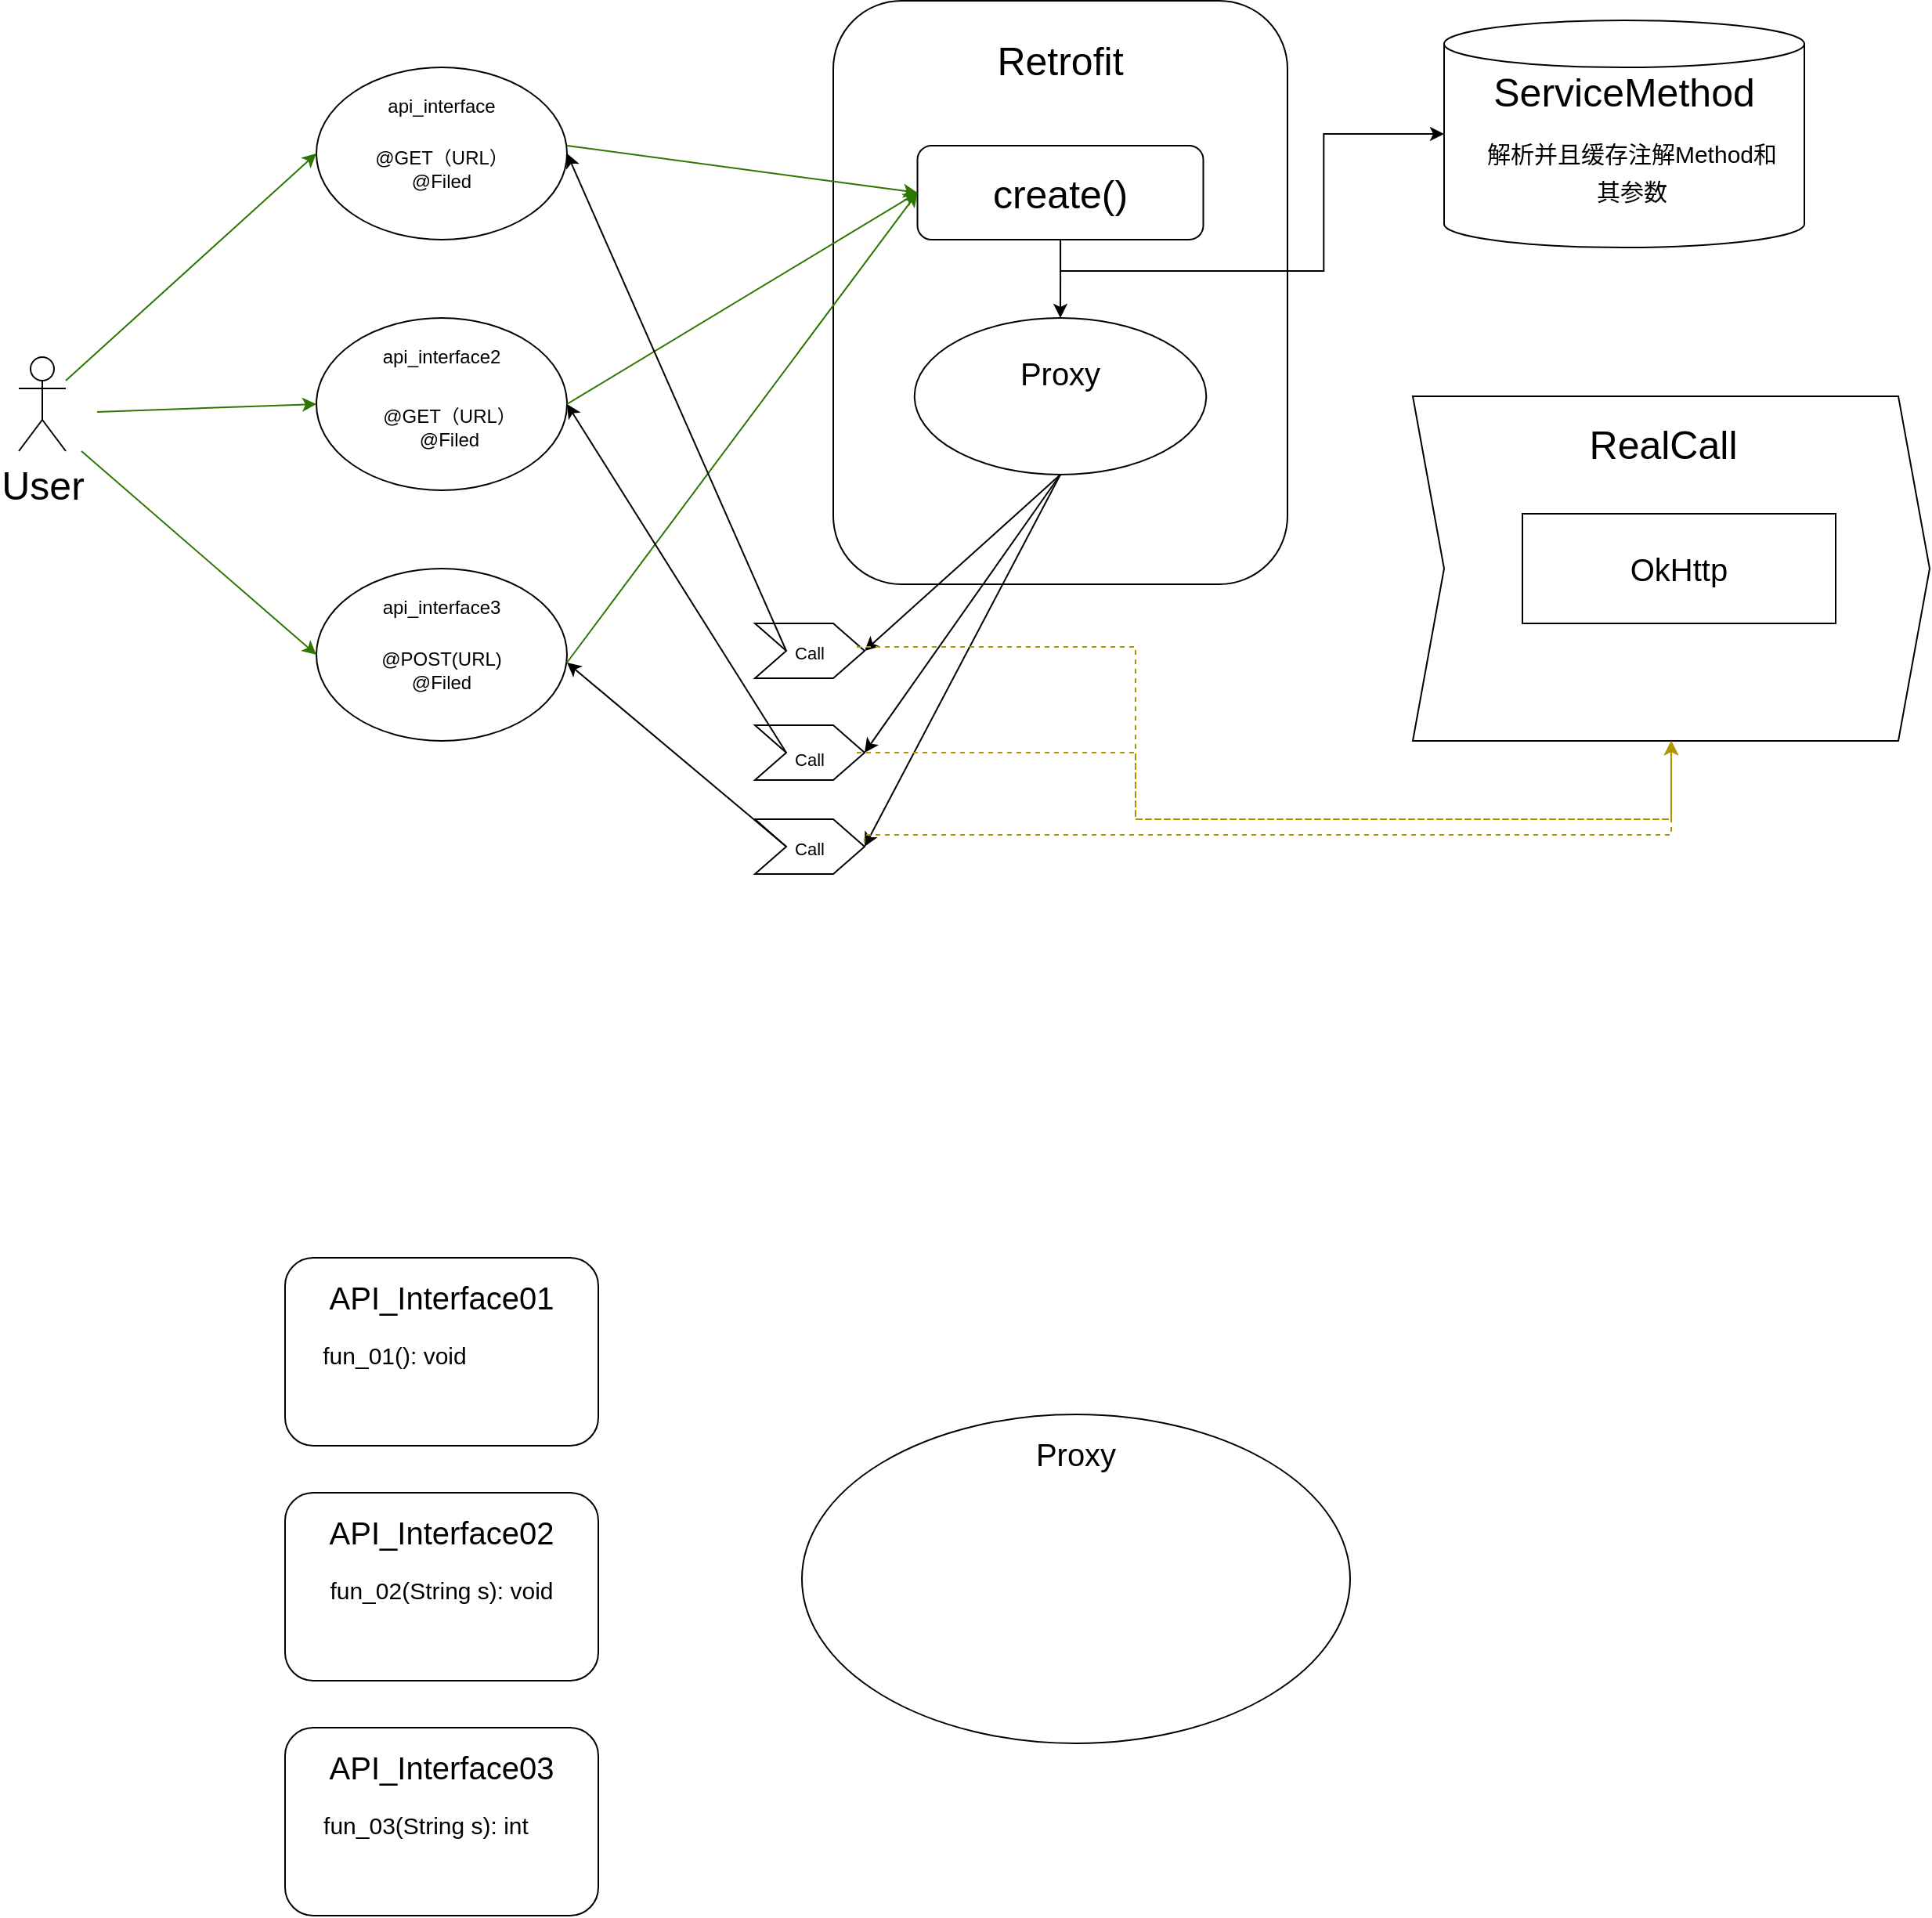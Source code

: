 <mxfile version="20.8.20" type="github">
  <diagram name="第 1 页" id="lsXpEZvpQ63tm9H0TC04">
    <mxGraphModel dx="1387" dy="835" grid="1" gridSize="10" guides="1" tooltips="1" connect="1" arrows="1" fold="1" page="1" pageScale="1" pageWidth="3300" pageHeight="4681" math="0" shadow="0">
      <root>
        <mxCell id="0" />
        <mxCell id="1" parent="0" />
        <mxCell id="LUXVVamCTam6qK-zAvc4-7" value="" style="ellipse;whiteSpace=wrap;html=1;" parent="1" vertex="1">
          <mxGeometry x="300" y="120" width="160" height="110" as="geometry" />
        </mxCell>
        <mxCell id="LUXVVamCTam6qK-zAvc4-8" value="" style="ellipse;whiteSpace=wrap;html=1;" parent="1" vertex="1">
          <mxGeometry x="300" y="280" width="160" height="110" as="geometry" />
        </mxCell>
        <mxCell id="LUXVVamCTam6qK-zAvc4-9" value="" style="ellipse;whiteSpace=wrap;html=1;" parent="1" vertex="1">
          <mxGeometry x="300" y="440" width="160" height="110" as="geometry" />
        </mxCell>
        <mxCell id="LUXVVamCTam6qK-zAvc4-10" value="" style="rounded=1;whiteSpace=wrap;html=1;" parent="1" vertex="1">
          <mxGeometry x="630" y="77.5" width="290" height="372.5" as="geometry" />
        </mxCell>
        <mxCell id="LUXVVamCTam6qK-zAvc4-11" value="" style="shape=cylinder3;whiteSpace=wrap;html=1;boundedLbl=1;backgroundOutline=1;size=15;" parent="1" vertex="1">
          <mxGeometry x="1020" y="90" width="230" height="145" as="geometry" />
        </mxCell>
        <mxCell id="LUXVVamCTam6qK-zAvc4-13" value="api_interface" style="text;html=1;strokeColor=none;fillColor=none;align=center;verticalAlign=middle;whiteSpace=wrap;rounded=0;" parent="1" vertex="1">
          <mxGeometry x="350" y="130" width="60" height="30" as="geometry" />
        </mxCell>
        <mxCell id="LUXVVamCTam6qK-zAvc4-14" value="api_interface2" style="text;html=1;strokeColor=none;fillColor=none;align=center;verticalAlign=middle;whiteSpace=wrap;rounded=0;" parent="1" vertex="1">
          <mxGeometry x="350" y="290" width="60" height="30" as="geometry" />
        </mxCell>
        <mxCell id="LUXVVamCTam6qK-zAvc4-15" value="api_interface3" style="text;html=1;strokeColor=none;fillColor=none;align=center;verticalAlign=middle;whiteSpace=wrap;rounded=0;" parent="1" vertex="1">
          <mxGeometry x="350" y="450" width="60" height="30" as="geometry" />
        </mxCell>
        <mxCell id="LUXVVamCTam6qK-zAvc4-16" value="@GET（URL）&lt;br&gt;@Filed" style="text;html=1;strokeColor=none;fillColor=none;align=center;verticalAlign=middle;whiteSpace=wrap;rounded=0;" parent="1" vertex="1">
          <mxGeometry x="335" y="170" width="90" height="30" as="geometry" />
        </mxCell>
        <mxCell id="LUXVVamCTam6qK-zAvc4-18" value="@POST(URL)&lt;br&gt;@Filed" style="text;html=1;strokeColor=none;fillColor=none;align=center;verticalAlign=middle;whiteSpace=wrap;rounded=0;" parent="1" vertex="1">
          <mxGeometry x="350" y="490" width="60" height="30" as="geometry" />
        </mxCell>
        <mxCell id="LUXVVamCTam6qK-zAvc4-39" style="edgeStyle=orthogonalEdgeStyle;rounded=0;orthogonalLoop=1;jettySize=auto;html=1;entryX=0.5;entryY=0;entryDx=0;entryDy=0;fontSize=20;" parent="1" source="LUXVVamCTam6qK-zAvc4-19" target="LUXVVamCTam6qK-zAvc4-37" edge="1">
          <mxGeometry relative="1" as="geometry" />
        </mxCell>
        <mxCell id="LUXVVamCTam6qK-zAvc4-40" style="edgeStyle=orthogonalEdgeStyle;rounded=0;orthogonalLoop=1;jettySize=auto;html=1;exitX=0.5;exitY=1;exitDx=0;exitDy=0;fontSize=20;" parent="1" source="LUXVVamCTam6qK-zAvc4-19" target="LUXVVamCTam6qK-zAvc4-11" edge="1">
          <mxGeometry relative="1" as="geometry" />
        </mxCell>
        <mxCell id="LUXVVamCTam6qK-zAvc4-19" value="" style="rounded=1;whiteSpace=wrap;html=1;" parent="1" vertex="1">
          <mxGeometry x="683.75" y="170" width="182.5" height="60" as="geometry" />
        </mxCell>
        <mxCell id="LUXVVamCTam6qK-zAvc4-20" value="&lt;font style=&quot;font-size: 25px;&quot;&gt;Retrofit&lt;/font&gt;" style="text;html=1;strokeColor=none;fillColor=none;align=center;verticalAlign=middle;whiteSpace=wrap;rounded=0;" parent="1" vertex="1">
          <mxGeometry x="745" y="100" width="60" height="30" as="geometry" />
        </mxCell>
        <mxCell id="LUXVVamCTam6qK-zAvc4-21" value="User" style="shape=umlActor;verticalLabelPosition=bottom;verticalAlign=top;html=1;outlineConnect=0;fontSize=25;" parent="1" vertex="1">
          <mxGeometry x="110" y="305" width="30" height="60" as="geometry" />
        </mxCell>
        <mxCell id="LUXVVamCTam6qK-zAvc4-22" value="@GET（URL）&lt;br&gt;@Filed" style="text;html=1;strokeColor=none;fillColor=none;align=center;verticalAlign=middle;whiteSpace=wrap;rounded=0;" parent="1" vertex="1">
          <mxGeometry x="340" y="335" width="90" height="30" as="geometry" />
        </mxCell>
        <mxCell id="LUXVVamCTam6qK-zAvc4-23" value="create()" style="text;html=1;strokeColor=none;fillColor=none;align=center;verticalAlign=middle;whiteSpace=wrap;rounded=0;fontSize=25;" parent="1" vertex="1">
          <mxGeometry x="745" y="185" width="60" height="30" as="geometry" />
        </mxCell>
        <mxCell id="LUXVVamCTam6qK-zAvc4-31" value="" style="endArrow=classic;html=1;rounded=0;fontSize=20;entryX=0;entryY=0.5;entryDx=0;entryDy=0;fillColor=#60a917;strokeColor=#2D7600;" parent="1" target="LUXVVamCTam6qK-zAvc4-7" edge="1">
          <mxGeometry width="50" height="50" relative="1" as="geometry">
            <mxPoint x="140" y="320" as="sourcePoint" />
            <mxPoint x="190" y="270" as="targetPoint" />
          </mxGeometry>
        </mxCell>
        <mxCell id="LUXVVamCTam6qK-zAvc4-32" value="" style="endArrow=classic;html=1;rounded=0;fontSize=20;entryX=0;entryY=0.5;entryDx=0;entryDy=0;fillColor=#60a917;strokeColor=#2D7600;" parent="1" target="LUXVVamCTam6qK-zAvc4-9" edge="1">
          <mxGeometry width="50" height="50" relative="1" as="geometry">
            <mxPoint x="150" y="365" as="sourcePoint" />
            <mxPoint x="210" y="400" as="targetPoint" />
          </mxGeometry>
        </mxCell>
        <mxCell id="LUXVVamCTam6qK-zAvc4-33" value="" style="endArrow=classic;html=1;rounded=0;fontSize=20;entryX=0;entryY=0.5;entryDx=0;entryDy=0;fillColor=#60a917;strokeColor=#2D7600;" parent="1" target="LUXVVamCTam6qK-zAvc4-8" edge="1">
          <mxGeometry width="50" height="50" relative="1" as="geometry">
            <mxPoint x="160" y="340" as="sourcePoint" />
            <mxPoint x="210" y="290" as="targetPoint" />
          </mxGeometry>
        </mxCell>
        <mxCell id="LUXVVamCTam6qK-zAvc4-34" value="" style="endArrow=classic;html=1;rounded=0;fontSize=20;entryX=0;entryY=0.5;entryDx=0;entryDy=0;fillColor=#60a917;strokeColor=#2D7600;" parent="1" target="LUXVVamCTam6qK-zAvc4-19" edge="1">
          <mxGeometry width="50" height="50" relative="1" as="geometry">
            <mxPoint x="460" y="170" as="sourcePoint" />
            <mxPoint x="510" y="120" as="targetPoint" />
          </mxGeometry>
        </mxCell>
        <mxCell id="LUXVVamCTam6qK-zAvc4-35" value="" style="endArrow=classic;html=1;rounded=0;fontSize=20;entryX=0;entryY=0.5;entryDx=0;entryDy=0;fillColor=#60a917;strokeColor=#2D7600;" parent="1" target="LUXVVamCTam6qK-zAvc4-19" edge="1">
          <mxGeometry width="50" height="50" relative="1" as="geometry">
            <mxPoint x="460" y="335" as="sourcePoint" />
            <mxPoint x="510" y="285" as="targetPoint" />
          </mxGeometry>
        </mxCell>
        <mxCell id="LUXVVamCTam6qK-zAvc4-36" value="" style="endArrow=classic;html=1;rounded=0;fontSize=20;entryX=0;entryY=0.5;entryDx=0;entryDy=0;fillColor=#60a917;strokeColor=#2D7600;" parent="1" target="LUXVVamCTam6qK-zAvc4-19" edge="1">
          <mxGeometry width="50" height="50" relative="1" as="geometry">
            <mxPoint x="460" y="500" as="sourcePoint" />
            <mxPoint x="510" y="450" as="targetPoint" />
          </mxGeometry>
        </mxCell>
        <mxCell id="LUXVVamCTam6qK-zAvc4-37" value="" style="ellipse;whiteSpace=wrap;html=1;fontSize=20;" parent="1" vertex="1">
          <mxGeometry x="681.88" y="280" width="186.25" height="100" as="geometry" />
        </mxCell>
        <mxCell id="LUXVVamCTam6qK-zAvc4-38" value="Proxy" style="text;html=1;strokeColor=none;fillColor=none;align=center;verticalAlign=middle;whiteSpace=wrap;rounded=0;fontSize=20;" parent="1" vertex="1">
          <mxGeometry x="745" y="300" width="60" height="30" as="geometry" />
        </mxCell>
        <mxCell id="LUXVVamCTam6qK-zAvc4-42" value="" style="shape=step;perimeter=stepPerimeter;whiteSpace=wrap;html=1;fixedSize=1;" parent="1" vertex="1">
          <mxGeometry x="1000" y="330" width="330" height="220" as="geometry" />
        </mxCell>
        <mxCell id="LUXVVamCTam6qK-zAvc4-46" value="&lt;font style=&quot;font-size: 25px;&quot;&gt;ServiceMethod&lt;/font&gt;" style="text;html=1;strokeColor=none;fillColor=none;align=center;verticalAlign=middle;whiteSpace=wrap;rounded=0;" parent="1" vertex="1">
          <mxGeometry x="1105" y="120" width="60" height="30" as="geometry" />
        </mxCell>
        <mxCell id="LUXVVamCTam6qK-zAvc4-47" value="&lt;font style=&quot;font-size: 15px;&quot;&gt;解析并且缓存注解Method和其参数&lt;/font&gt;" style="text;html=1;strokeColor=none;fillColor=none;align=center;verticalAlign=middle;whiteSpace=wrap;rounded=0;fontSize=20;" parent="1" vertex="1">
          <mxGeometry x="1040" y="170" width="200" height="30" as="geometry" />
        </mxCell>
        <mxCell id="LUXVVamCTam6qK-zAvc4-48" value="" style="shape=step;perimeter=stepPerimeter;whiteSpace=wrap;html=1;fixedSize=1;fontSize=15;" parent="1" vertex="1">
          <mxGeometry x="580" y="475" width="70" height="35" as="geometry" />
        </mxCell>
        <mxCell id="LUXVVamCTam6qK-zAvc4-49" value="" style="shape=step;perimeter=stepPerimeter;whiteSpace=wrap;html=1;fixedSize=1;fontSize=15;" parent="1" vertex="1">
          <mxGeometry x="580" y="540" width="70" height="35" as="geometry" />
        </mxCell>
        <mxCell id="LUXVVamCTam6qK-zAvc4-50" value="" style="shape=step;perimeter=stepPerimeter;whiteSpace=wrap;html=1;fixedSize=1;fontSize=15;" parent="1" vertex="1">
          <mxGeometry x="580" y="600" width="70" height="35" as="geometry" />
        </mxCell>
        <mxCell id="LUXVVamCTam6qK-zAvc4-51" value="" style="endArrow=classic;html=1;rounded=0;fontSize=15;entryX=1;entryY=0.5;entryDx=0;entryDy=0;exitX=0.5;exitY=1;exitDx=0;exitDy=0;" parent="1" source="LUXVVamCTam6qK-zAvc4-37" target="LUXVVamCTam6qK-zAvc4-48" edge="1">
          <mxGeometry width="50" height="50" relative="1" as="geometry">
            <mxPoint x="750" y="440" as="sourcePoint" />
            <mxPoint x="800" y="390" as="targetPoint" />
          </mxGeometry>
        </mxCell>
        <mxCell id="LUXVVamCTam6qK-zAvc4-52" value="" style="endArrow=classic;html=1;rounded=0;fontSize=15;entryX=1;entryY=0.5;entryDx=0;entryDy=0;exitX=0.5;exitY=1;exitDx=0;exitDy=0;" parent="1" source="LUXVVamCTam6qK-zAvc4-37" target="LUXVVamCTam6qK-zAvc4-49" edge="1">
          <mxGeometry width="50" height="50" relative="1" as="geometry">
            <mxPoint x="785" y="390" as="sourcePoint" />
            <mxPoint x="660" y="503" as="targetPoint" />
          </mxGeometry>
        </mxCell>
        <mxCell id="LUXVVamCTam6qK-zAvc4-53" value="" style="endArrow=classic;html=1;rounded=0;fontSize=15;entryX=1;entryY=0.5;entryDx=0;entryDy=0;exitX=0.5;exitY=1;exitDx=0;exitDy=0;" parent="1" source="LUXVVamCTam6qK-zAvc4-37" target="LUXVVamCTam6qK-zAvc4-50" edge="1">
          <mxGeometry width="50" height="50" relative="1" as="geometry">
            <mxPoint x="785" y="390" as="sourcePoint" />
            <mxPoint x="660" y="568" as="targetPoint" />
          </mxGeometry>
        </mxCell>
        <mxCell id="LUXVVamCTam6qK-zAvc4-54" value="" style="endArrow=classic;html=1;rounded=0;fontSize=15;entryX=1;entryY=0.5;entryDx=0;entryDy=0;exitX=0;exitY=0.5;exitDx=0;exitDy=0;" parent="1" source="LUXVVamCTam6qK-zAvc4-48" target="LUXVVamCTam6qK-zAvc4-7" edge="1">
          <mxGeometry width="50" height="50" relative="1" as="geometry">
            <mxPoint x="750" y="440" as="sourcePoint" />
            <mxPoint x="800" y="390" as="targetPoint" />
          </mxGeometry>
        </mxCell>
        <mxCell id="LUXVVamCTam6qK-zAvc4-55" value="" style="endArrow=classic;html=1;rounded=0;fontSize=15;entryX=1;entryY=0.5;entryDx=0;entryDy=0;exitX=0;exitY=0.5;exitDx=0;exitDy=0;" parent="1" source="LUXVVamCTam6qK-zAvc4-49" target="LUXVVamCTam6qK-zAvc4-8" edge="1">
          <mxGeometry width="50" height="50" relative="1" as="geometry">
            <mxPoint x="610" y="503" as="sourcePoint" />
            <mxPoint x="470" y="185" as="targetPoint" />
          </mxGeometry>
        </mxCell>
        <mxCell id="LUXVVamCTam6qK-zAvc4-56" value="" style="endArrow=classic;html=1;rounded=0;fontSize=15;exitX=0;exitY=0.5;exitDx=0;exitDy=0;" parent="1" source="LUXVVamCTam6qK-zAvc4-50" edge="1">
          <mxGeometry width="50" height="50" relative="1" as="geometry">
            <mxPoint x="610" y="568" as="sourcePoint" />
            <mxPoint x="460" y="500" as="targetPoint" />
          </mxGeometry>
        </mxCell>
        <mxCell id="LUXVVamCTam6qK-zAvc4-61" style="edgeStyle=orthogonalEdgeStyle;rounded=0;orthogonalLoop=1;jettySize=auto;html=1;entryX=0.5;entryY=1;entryDx=0;entryDy=0;fontSize=11;dashed=1;fillColor=#e3c800;strokeColor=#B09500;" parent="1" source="LUXVVamCTam6qK-zAvc4-57" target="LUXVVamCTam6qK-zAvc4-42" edge="1">
          <mxGeometry relative="1" as="geometry">
            <Array as="points">
              <mxPoint x="823" y="490" />
              <mxPoint x="823" y="600" />
              <mxPoint x="1165" y="600" />
            </Array>
          </mxGeometry>
        </mxCell>
        <mxCell id="LUXVVamCTam6qK-zAvc4-57" value="&lt;font style=&quot;font-size: 11px;&quot;&gt;Call&lt;/font&gt;" style="text;html=1;strokeColor=none;fillColor=none;align=center;verticalAlign=middle;whiteSpace=wrap;rounded=0;fontSize=20;" parent="1" vertex="1">
          <mxGeometry x="585" y="475" width="60" height="30" as="geometry" />
        </mxCell>
        <mxCell id="LUXVVamCTam6qK-zAvc4-63" style="edgeStyle=orthogonalEdgeStyle;rounded=0;orthogonalLoop=1;jettySize=auto;html=1;entryX=0.5;entryY=1;entryDx=0;entryDy=0;fontSize=11;dashed=1;fillColor=#e3c800;strokeColor=#B09500;" parent="1" source="LUXVVamCTam6qK-zAvc4-58" target="LUXVVamCTam6qK-zAvc4-42" edge="1">
          <mxGeometry relative="1" as="geometry">
            <Array as="points">
              <mxPoint x="823" y="558" />
              <mxPoint x="823" y="600" />
              <mxPoint x="1165" y="600" />
            </Array>
          </mxGeometry>
        </mxCell>
        <mxCell id="LUXVVamCTam6qK-zAvc4-58" value="&lt;font style=&quot;font-size: 11px;&quot;&gt;Call&lt;/font&gt;" style="text;html=1;strokeColor=none;fillColor=none;align=center;verticalAlign=middle;whiteSpace=wrap;rounded=0;fontSize=20;" parent="1" vertex="1">
          <mxGeometry x="585" y="542.5" width="60" height="30" as="geometry" />
        </mxCell>
        <mxCell id="LUXVVamCTam6qK-zAvc4-65" style="edgeStyle=orthogonalEdgeStyle;rounded=0;orthogonalLoop=1;jettySize=auto;html=1;entryX=0.5;entryY=1;entryDx=0;entryDy=0;fontSize=11;dashed=1;fillColor=#e3c800;strokeColor=#B09500;" parent="1" target="LUXVVamCTam6qK-zAvc4-42" edge="1">
          <mxGeometry relative="1" as="geometry">
            <mxPoint x="650" y="615" as="sourcePoint" />
            <Array as="points">
              <mxPoint x="650" y="610" />
              <mxPoint x="1165" y="610" />
            </Array>
          </mxGeometry>
        </mxCell>
        <mxCell id="LUXVVamCTam6qK-zAvc4-59" value="&lt;font style=&quot;font-size: 11px;&quot;&gt;Call&lt;/font&gt;" style="text;html=1;strokeColor=none;fillColor=none;align=center;verticalAlign=middle;whiteSpace=wrap;rounded=0;fontSize=20;" parent="1" vertex="1">
          <mxGeometry x="585" y="600" width="60" height="30" as="geometry" />
        </mxCell>
        <mxCell id="LUXVVamCTam6qK-zAvc4-60" value="&lt;font style=&quot;font-size: 25px;&quot;&gt;RealCall&lt;br&gt;&lt;/font&gt;" style="text;html=1;strokeColor=none;fillColor=none;align=center;verticalAlign=middle;whiteSpace=wrap;rounded=0;" parent="1" vertex="1">
          <mxGeometry x="1130" y="345" width="60" height="30" as="geometry" />
        </mxCell>
        <mxCell id="LUXVVamCTam6qK-zAvc4-67" value="&lt;font style=&quot;font-size: 20px;&quot;&gt;OkHttp&lt;/font&gt;" style="rounded=0;whiteSpace=wrap;html=1;fontSize=11;" parent="1" vertex="1">
          <mxGeometry x="1070" y="405" width="200" height="70" as="geometry" />
        </mxCell>
        <mxCell id="WSQ9oYlv3OJ3YzBfKeI2-3" value="" style="rounded=1;whiteSpace=wrap;html=1;" vertex="1" parent="1">
          <mxGeometry x="280" y="880" width="200" height="120" as="geometry" />
        </mxCell>
        <mxCell id="WSQ9oYlv3OJ3YzBfKeI2-4" value="" style="rounded=1;whiteSpace=wrap;html=1;" vertex="1" parent="1">
          <mxGeometry x="280" y="1030" width="200" height="120" as="geometry" />
        </mxCell>
        <mxCell id="WSQ9oYlv3OJ3YzBfKeI2-5" value="" style="rounded=1;whiteSpace=wrap;html=1;" vertex="1" parent="1">
          <mxGeometry x="280" y="1180" width="200" height="120" as="geometry" />
        </mxCell>
        <mxCell id="WSQ9oYlv3OJ3YzBfKeI2-6" value="" style="ellipse;whiteSpace=wrap;html=1;" vertex="1" parent="1">
          <mxGeometry x="610" y="980" width="350" height="210" as="geometry" />
        </mxCell>
        <mxCell id="WSQ9oYlv3OJ3YzBfKeI2-7" value="&lt;font style=&quot;font-size: 20px;&quot;&gt;API_Interface01&lt;/font&gt;" style="text;html=1;strokeColor=none;fillColor=none;align=center;verticalAlign=middle;whiteSpace=wrap;rounded=0;" vertex="1" parent="1">
          <mxGeometry x="350" y="890" width="60" height="30" as="geometry" />
        </mxCell>
        <mxCell id="WSQ9oYlv3OJ3YzBfKeI2-8" value="&lt;font style=&quot;font-size: 20px;&quot;&gt;API_Interface02&lt;/font&gt;" style="text;html=1;strokeColor=none;fillColor=none;align=center;verticalAlign=middle;whiteSpace=wrap;rounded=0;" vertex="1" parent="1">
          <mxGeometry x="350" y="1040" width="60" height="30" as="geometry" />
        </mxCell>
        <mxCell id="WSQ9oYlv3OJ3YzBfKeI2-9" value="&lt;font style=&quot;font-size: 20px;&quot;&gt;API_Interface03&lt;/font&gt;" style="text;html=1;strokeColor=none;fillColor=none;align=center;verticalAlign=middle;whiteSpace=wrap;rounded=0;" vertex="1" parent="1">
          <mxGeometry x="350" y="1190" width="60" height="30" as="geometry" />
        </mxCell>
        <mxCell id="WSQ9oYlv3OJ3YzBfKeI2-11" value="&lt;font style=&quot;font-size: 15px;&quot;&gt;fun_01(): void&lt;/font&gt;" style="text;html=1;strokeColor=none;fillColor=none;align=center;verticalAlign=middle;whiteSpace=wrap;rounded=0;fontSize=20;" vertex="1" parent="1">
          <mxGeometry x="260" y="925" width="180" height="30" as="geometry" />
        </mxCell>
        <mxCell id="WSQ9oYlv3OJ3YzBfKeI2-12" value="&lt;font style=&quot;font-size: 15px;&quot;&gt;fun_02(String s): void&lt;/font&gt;" style="text;html=1;strokeColor=none;fillColor=none;align=center;verticalAlign=middle;whiteSpace=wrap;rounded=0;fontSize=20;" vertex="1" parent="1">
          <mxGeometry x="290" y="1075" width="180" height="30" as="geometry" />
        </mxCell>
        <mxCell id="WSQ9oYlv3OJ3YzBfKeI2-13" value="&lt;font style=&quot;font-size: 15px;&quot;&gt;fun_03(String s): int&lt;/font&gt;" style="text;html=1;strokeColor=none;fillColor=none;align=center;verticalAlign=middle;whiteSpace=wrap;rounded=0;fontSize=20;" vertex="1" parent="1">
          <mxGeometry x="280" y="1225" width="180" height="30" as="geometry" />
        </mxCell>
        <mxCell id="WSQ9oYlv3OJ3YzBfKeI2-14" value="&lt;font style=&quot;font-size: 20px;&quot;&gt;Proxy&lt;/font&gt;" style="text;html=1;strokeColor=none;fillColor=none;align=center;verticalAlign=middle;whiteSpace=wrap;rounded=0;fontSize=15;" vertex="1" parent="1">
          <mxGeometry x="755" y="990" width="60" height="30" as="geometry" />
        </mxCell>
      </root>
    </mxGraphModel>
  </diagram>
</mxfile>

